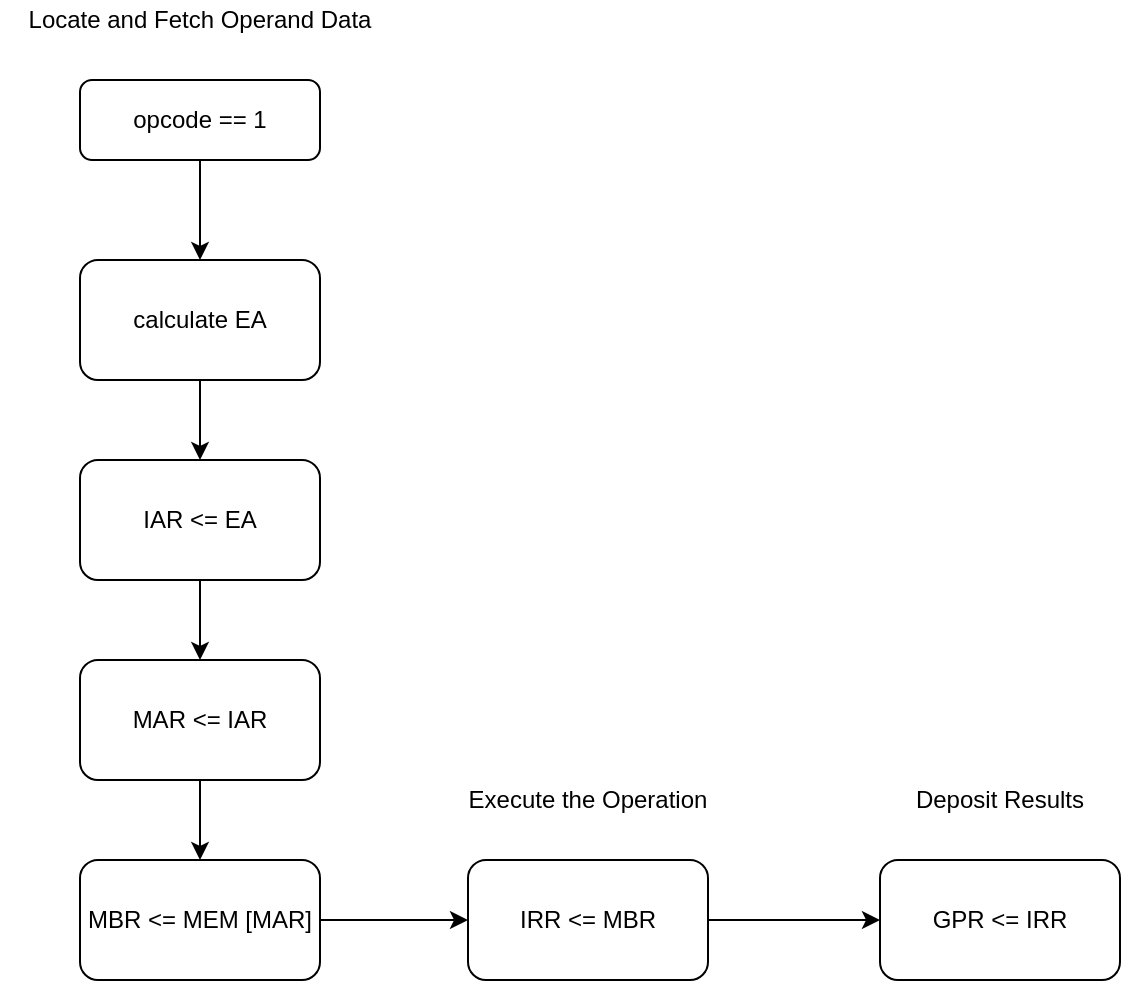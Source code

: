 <mxfile version="15.2.9" type="device"><diagram id="C5RBs43oDa-KdzZeNtuy" name="Page-1"><mxGraphModel dx="865" dy="456" grid="1" gridSize="10" guides="1" tooltips="1" connect="1" arrows="1" fold="1" page="1" pageScale="1" pageWidth="827" pageHeight="1169" math="0" shadow="0"><root><mxCell id="WIyWlLk6GJQsqaUBKTNV-0"/><mxCell id="WIyWlLk6GJQsqaUBKTNV-1" parent="WIyWlLk6GJQsqaUBKTNV-0"/><mxCell id="ig5sinTWtoqgDR7auDVQ-11" value="" style="edgeStyle=orthogonalEdgeStyle;rounded=0;orthogonalLoop=1;jettySize=auto;html=1;" edge="1" parent="WIyWlLk6GJQsqaUBKTNV-1" source="WIyWlLk6GJQsqaUBKTNV-3" target="ig5sinTWtoqgDR7auDVQ-0"><mxGeometry relative="1" as="geometry"/></mxCell><mxCell id="WIyWlLk6GJQsqaUBKTNV-3" value="opcode == 1" style="rounded=1;whiteSpace=wrap;html=1;fontSize=12;glass=0;strokeWidth=1;shadow=0;" parent="WIyWlLk6GJQsqaUBKTNV-1" vertex="1"><mxGeometry x="160" y="80" width="120" height="40" as="geometry"/></mxCell><mxCell id="ig5sinTWtoqgDR7auDVQ-6" value="" style="edgeStyle=orthogonalEdgeStyle;rounded=0;orthogonalLoop=1;jettySize=auto;html=1;" edge="1" parent="WIyWlLk6GJQsqaUBKTNV-1" source="ig5sinTWtoqgDR7auDVQ-0" target="ig5sinTWtoqgDR7auDVQ-1"><mxGeometry relative="1" as="geometry"/></mxCell><mxCell id="ig5sinTWtoqgDR7auDVQ-0" value="calculate EA" style="rounded=1;whiteSpace=wrap;html=1;" vertex="1" parent="WIyWlLk6GJQsqaUBKTNV-1"><mxGeometry x="160" y="170" width="120" height="60" as="geometry"/></mxCell><mxCell id="ig5sinTWtoqgDR7auDVQ-7" value="" style="edgeStyle=orthogonalEdgeStyle;rounded=0;orthogonalLoop=1;jettySize=auto;html=1;" edge="1" parent="WIyWlLk6GJQsqaUBKTNV-1" source="ig5sinTWtoqgDR7auDVQ-1" target="ig5sinTWtoqgDR7auDVQ-2"><mxGeometry relative="1" as="geometry"/></mxCell><mxCell id="ig5sinTWtoqgDR7auDVQ-1" value="IAR &amp;lt;= EA" style="rounded=1;whiteSpace=wrap;html=1;" vertex="1" parent="WIyWlLk6GJQsqaUBKTNV-1"><mxGeometry x="160" y="270" width="120" height="60" as="geometry"/></mxCell><mxCell id="ig5sinTWtoqgDR7auDVQ-8" value="" style="edgeStyle=orthogonalEdgeStyle;rounded=0;orthogonalLoop=1;jettySize=auto;html=1;" edge="1" parent="WIyWlLk6GJQsqaUBKTNV-1" source="ig5sinTWtoqgDR7auDVQ-2" target="ig5sinTWtoqgDR7auDVQ-3"><mxGeometry relative="1" as="geometry"/></mxCell><mxCell id="ig5sinTWtoqgDR7auDVQ-2" value="MAR &amp;lt;= IAR" style="rounded=1;whiteSpace=wrap;html=1;" vertex="1" parent="WIyWlLk6GJQsqaUBKTNV-1"><mxGeometry x="160" y="370" width="120" height="60" as="geometry"/></mxCell><mxCell id="ig5sinTWtoqgDR7auDVQ-9" value="" style="edgeStyle=orthogonalEdgeStyle;rounded=0;orthogonalLoop=1;jettySize=auto;html=1;" edge="1" parent="WIyWlLk6GJQsqaUBKTNV-1" source="ig5sinTWtoqgDR7auDVQ-3" target="ig5sinTWtoqgDR7auDVQ-4"><mxGeometry relative="1" as="geometry"/></mxCell><mxCell id="ig5sinTWtoqgDR7auDVQ-3" value="MBR &amp;lt;= MEM [MAR]" style="rounded=1;whiteSpace=wrap;html=1;" vertex="1" parent="WIyWlLk6GJQsqaUBKTNV-1"><mxGeometry x="160" y="470" width="120" height="60" as="geometry"/></mxCell><mxCell id="ig5sinTWtoqgDR7auDVQ-10" value="" style="edgeStyle=orthogonalEdgeStyle;rounded=0;orthogonalLoop=1;jettySize=auto;html=1;" edge="1" parent="WIyWlLk6GJQsqaUBKTNV-1" source="ig5sinTWtoqgDR7auDVQ-4" target="ig5sinTWtoqgDR7auDVQ-5"><mxGeometry relative="1" as="geometry"/></mxCell><mxCell id="ig5sinTWtoqgDR7auDVQ-4" value="IRR &amp;lt;= MBR" style="rounded=1;whiteSpace=wrap;html=1;" vertex="1" parent="WIyWlLk6GJQsqaUBKTNV-1"><mxGeometry x="354" y="470" width="120" height="60" as="geometry"/></mxCell><mxCell id="ig5sinTWtoqgDR7auDVQ-5" value="GPR &amp;lt;= IRR" style="rounded=1;whiteSpace=wrap;html=1;" vertex="1" parent="WIyWlLk6GJQsqaUBKTNV-1"><mxGeometry x="560" y="470" width="120" height="60" as="geometry"/></mxCell><mxCell id="ig5sinTWtoqgDR7auDVQ-12" value="Locate and Fetch Operand Data" style="text;html=1;strokeColor=none;fillColor=none;align=center;verticalAlign=middle;whiteSpace=wrap;rounded=0;" vertex="1" parent="WIyWlLk6GJQsqaUBKTNV-1"><mxGeometry x="120" y="40" width="200" height="20" as="geometry"/></mxCell><mxCell id="ig5sinTWtoqgDR7auDVQ-13" value="Execute the Operation" style="text;html=1;strokeColor=none;fillColor=none;align=center;verticalAlign=middle;whiteSpace=wrap;rounded=0;" vertex="1" parent="WIyWlLk6GJQsqaUBKTNV-1"><mxGeometry x="324" y="430" width="180" height="20" as="geometry"/></mxCell><mxCell id="ig5sinTWtoqgDR7auDVQ-14" value="Deposit Results" style="text;html=1;strokeColor=none;fillColor=none;align=center;verticalAlign=middle;whiteSpace=wrap;rounded=0;" vertex="1" parent="WIyWlLk6GJQsqaUBKTNV-1"><mxGeometry x="570" y="430" width="100" height="20" as="geometry"/></mxCell></root></mxGraphModel></diagram></mxfile>